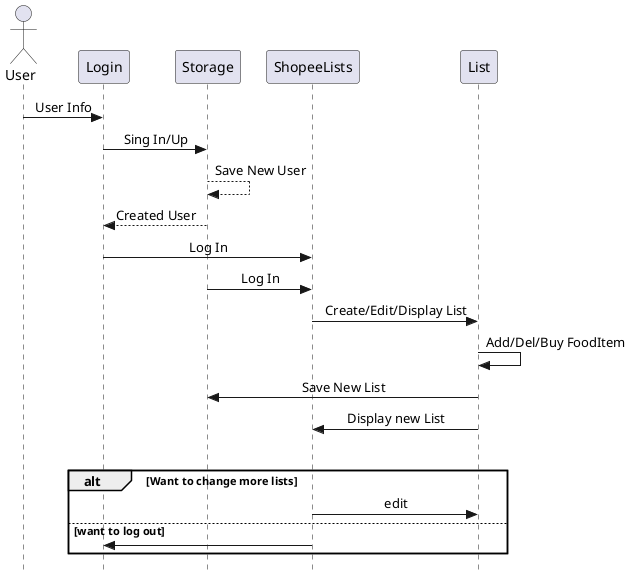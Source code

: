 @startuml ShopeeApp
skinparam Style strictuml
skinparam SequenceMessageAlignment center



actor User 
User -> Login : User Info
Login -> Storage : Sing In/Up
Storage --> Storage : Save New User
Storage --> Login : Created User
Login -> ShopeeLists: Log In
Storage -> ShopeeLists : Log In
ShopeeLists -> List : Create/Edit/Display List
List -> List : Add/Del/Buy FoodItem 
List -> Storage : Save New List
List -> ShopeeLists : Display new List
loop endre
alt Want to change more lists
    ShopeeLists -> List : edit 
else want to log out
    ShopeeLists -> Login
end 


@enduml